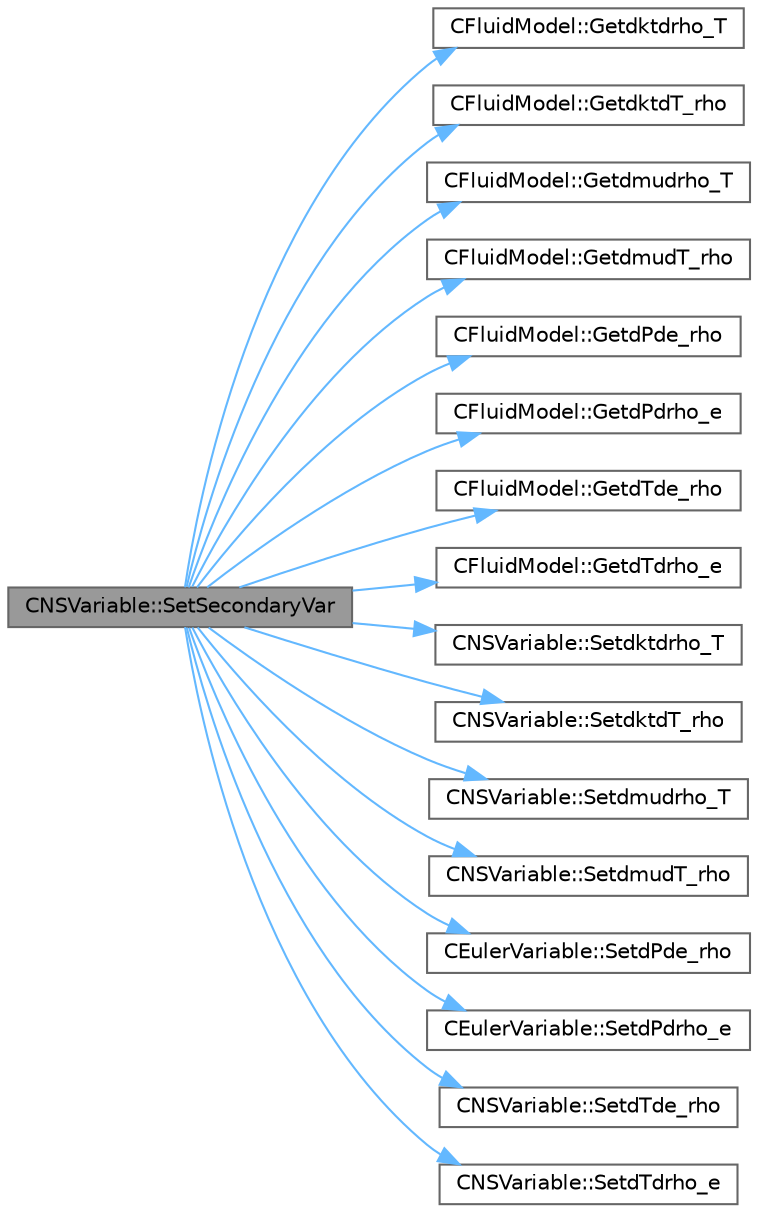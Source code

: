 digraph "CNSVariable::SetSecondaryVar"
{
 // LATEX_PDF_SIZE
  bgcolor="transparent";
  edge [fontname=Helvetica,fontsize=10,labelfontname=Helvetica,labelfontsize=10];
  node [fontname=Helvetica,fontsize=10,shape=box,height=0.2,width=0.4];
  rankdir="LR";
  Node1 [id="Node000001",label="CNSVariable::SetSecondaryVar",height=0.2,width=0.4,color="gray40", fillcolor="grey60", style="filled", fontcolor="black",tooltip="Set all the secondary variables (partial derivatives) for compressible flows."];
  Node1 -> Node2 [id="edge1_Node000001_Node000002",color="steelblue1",style="solid",tooltip=" "];
  Node2 [id="Node000002",label="CFluidModel::Getdktdrho_T",height=0.2,width=0.4,color="grey40", fillcolor="white", style="filled",URL="$classCFluidModel.html#a00fe902fbb2d887c39d3c8f4fd1a3173",tooltip="Get fluid thermal conductivity partial derivative."];
  Node1 -> Node3 [id="edge2_Node000001_Node000003",color="steelblue1",style="solid",tooltip=" "];
  Node3 [id="Node000003",label="CFluidModel::GetdktdT_rho",height=0.2,width=0.4,color="grey40", fillcolor="white", style="filled",URL="$classCFluidModel.html#a63cd1d4cd0e92a677e2a94a2c8cd3571",tooltip="Get fluid thermal conductivity partial derivative."];
  Node1 -> Node4 [id="edge3_Node000001_Node000004",color="steelblue1",style="solid",tooltip=" "];
  Node4 [id="Node000004",label="CFluidModel::Getdmudrho_T",height=0.2,width=0.4,color="grey40", fillcolor="white", style="filled",URL="$classCFluidModel.html#a5ac056a1f3b0bf198444632853d77c71",tooltip="Get fluid dynamic viscosity partial derivative."];
  Node1 -> Node5 [id="edge4_Node000001_Node000005",color="steelblue1",style="solid",tooltip=" "];
  Node5 [id="Node000005",label="CFluidModel::GetdmudT_rho",height=0.2,width=0.4,color="grey40", fillcolor="white", style="filled",URL="$classCFluidModel.html#abe5c1bbc7a5822be2ca700a296a0090a",tooltip="Get fluid dynamic viscosity partial derivative."];
  Node1 -> Node6 [id="edge5_Node000001_Node000006",color="steelblue1",style="solid",tooltip=" "];
  Node6 [id="Node000006",label="CFluidModel::GetdPde_rho",height=0.2,width=0.4,color="grey40", fillcolor="white", style="filled",URL="$classCFluidModel.html#a966e042a109e7a370288e90bd5f6a753",tooltip="Get fluid pressure partial derivative."];
  Node1 -> Node7 [id="edge6_Node000001_Node000007",color="steelblue1",style="solid",tooltip=" "];
  Node7 [id="Node000007",label="CFluidModel::GetdPdrho_e",height=0.2,width=0.4,color="grey40", fillcolor="white", style="filled",URL="$classCFluidModel.html#a2863cabc6f166892d7cdfe3ff39cd485",tooltip="Get fluid pressure partial derivative."];
  Node1 -> Node8 [id="edge7_Node000001_Node000008",color="steelblue1",style="solid",tooltip=" "];
  Node8 [id="Node000008",label="CFluidModel::GetdTde_rho",height=0.2,width=0.4,color="grey40", fillcolor="white", style="filled",URL="$classCFluidModel.html#a97e4b48ada9559c76049aa36f8d5dac4",tooltip="Get fluid temperature partial derivative."];
  Node1 -> Node9 [id="edge8_Node000001_Node000009",color="steelblue1",style="solid",tooltip=" "];
  Node9 [id="Node000009",label="CFluidModel::GetdTdrho_e",height=0.2,width=0.4,color="grey40", fillcolor="white", style="filled",URL="$classCFluidModel.html#ad4ef41efa2321350f54ad79d5a5a6e69",tooltip="Get fluid temperature partial derivative."];
  Node1 -> Node10 [id="edge9_Node000001_Node000010",color="steelblue1",style="solid",tooltip=" "];
  Node10 [id="Node000010",label="CNSVariable::Setdktdrho_T",height=0.2,width=0.4,color="grey40", fillcolor="white", style="filled",URL="$classCNSVariable.html#a15eefbcf39f526ee9dd8b32929821829",tooltip="Set the derivative of thermal conductivity with respect to density (at constant temperature)."];
  Node1 -> Node11 [id="edge10_Node000001_Node000011",color="steelblue1",style="solid",tooltip=" "];
  Node11 [id="Node000011",label="CNSVariable::SetdktdT_rho",height=0.2,width=0.4,color="grey40", fillcolor="white", style="filled",URL="$classCNSVariable.html#a3d749ea73bdc0f7dd45aa2ed713e768b",tooltip="Set the derivative of thermal conductivity with respect to temperature (at constant density)."];
  Node1 -> Node12 [id="edge11_Node000001_Node000012",color="steelblue1",style="solid",tooltip=" "];
  Node12 [id="Node000012",label="CNSVariable::Setdmudrho_T",height=0.2,width=0.4,color="grey40", fillcolor="white", style="filled",URL="$classCNSVariable.html#a06236bec641147363b72294111efe689",tooltip="Set the derivative of laminar viscosity with respect to density (at constant temperature)."];
  Node1 -> Node13 [id="edge12_Node000001_Node000013",color="steelblue1",style="solid",tooltip=" "];
  Node13 [id="Node000013",label="CNSVariable::SetdmudT_rho",height=0.2,width=0.4,color="grey40", fillcolor="white", style="filled",URL="$classCNSVariable.html#aadc2f7646fd33ea65e425749cf3b9ba5",tooltip="Set the derivative of laminar viscosity with respect to temperature (at constant density)."];
  Node1 -> Node14 [id="edge13_Node000001_Node000014",color="steelblue1",style="solid",tooltip=" "];
  Node14 [id="Node000014",label="CEulerVariable::SetdPde_rho",height=0.2,width=0.4,color="grey40", fillcolor="white", style="filled",URL="$classCEulerVariable.html#a8df6d00795913b8152ffe2c49f902456",tooltip="A virtual member."];
  Node1 -> Node15 [id="edge14_Node000001_Node000015",color="steelblue1",style="solid",tooltip=" "];
  Node15 [id="Node000015",label="CEulerVariable::SetdPdrho_e",height=0.2,width=0.4,color="grey40", fillcolor="white", style="filled",URL="$classCEulerVariable.html#adb61c56c7cad26a064966300021645d7",tooltip="A virtual member."];
  Node1 -> Node16 [id="edge15_Node000001_Node000016",color="steelblue1",style="solid",tooltip=" "];
  Node16 [id="Node000016",label="CNSVariable::SetdTde_rho",height=0.2,width=0.4,color="grey40", fillcolor="white", style="filled",URL="$classCNSVariable.html#a812070edbc6e46c7e7d87ca50d860fa8",tooltip="Set the derivative of temperature with respect to internal energy (at constant density)."];
  Node1 -> Node17 [id="edge16_Node000001_Node000017",color="steelblue1",style="solid",tooltip=" "];
  Node17 [id="Node000017",label="CNSVariable::SetdTdrho_e",height=0.2,width=0.4,color="grey40", fillcolor="white", style="filled",URL="$classCNSVariable.html#a6a3e8bf8015acc5aee17276b775e7a3b",tooltip="Set the derivative of temperature with respect to density (at constant internal energy)."];
}
